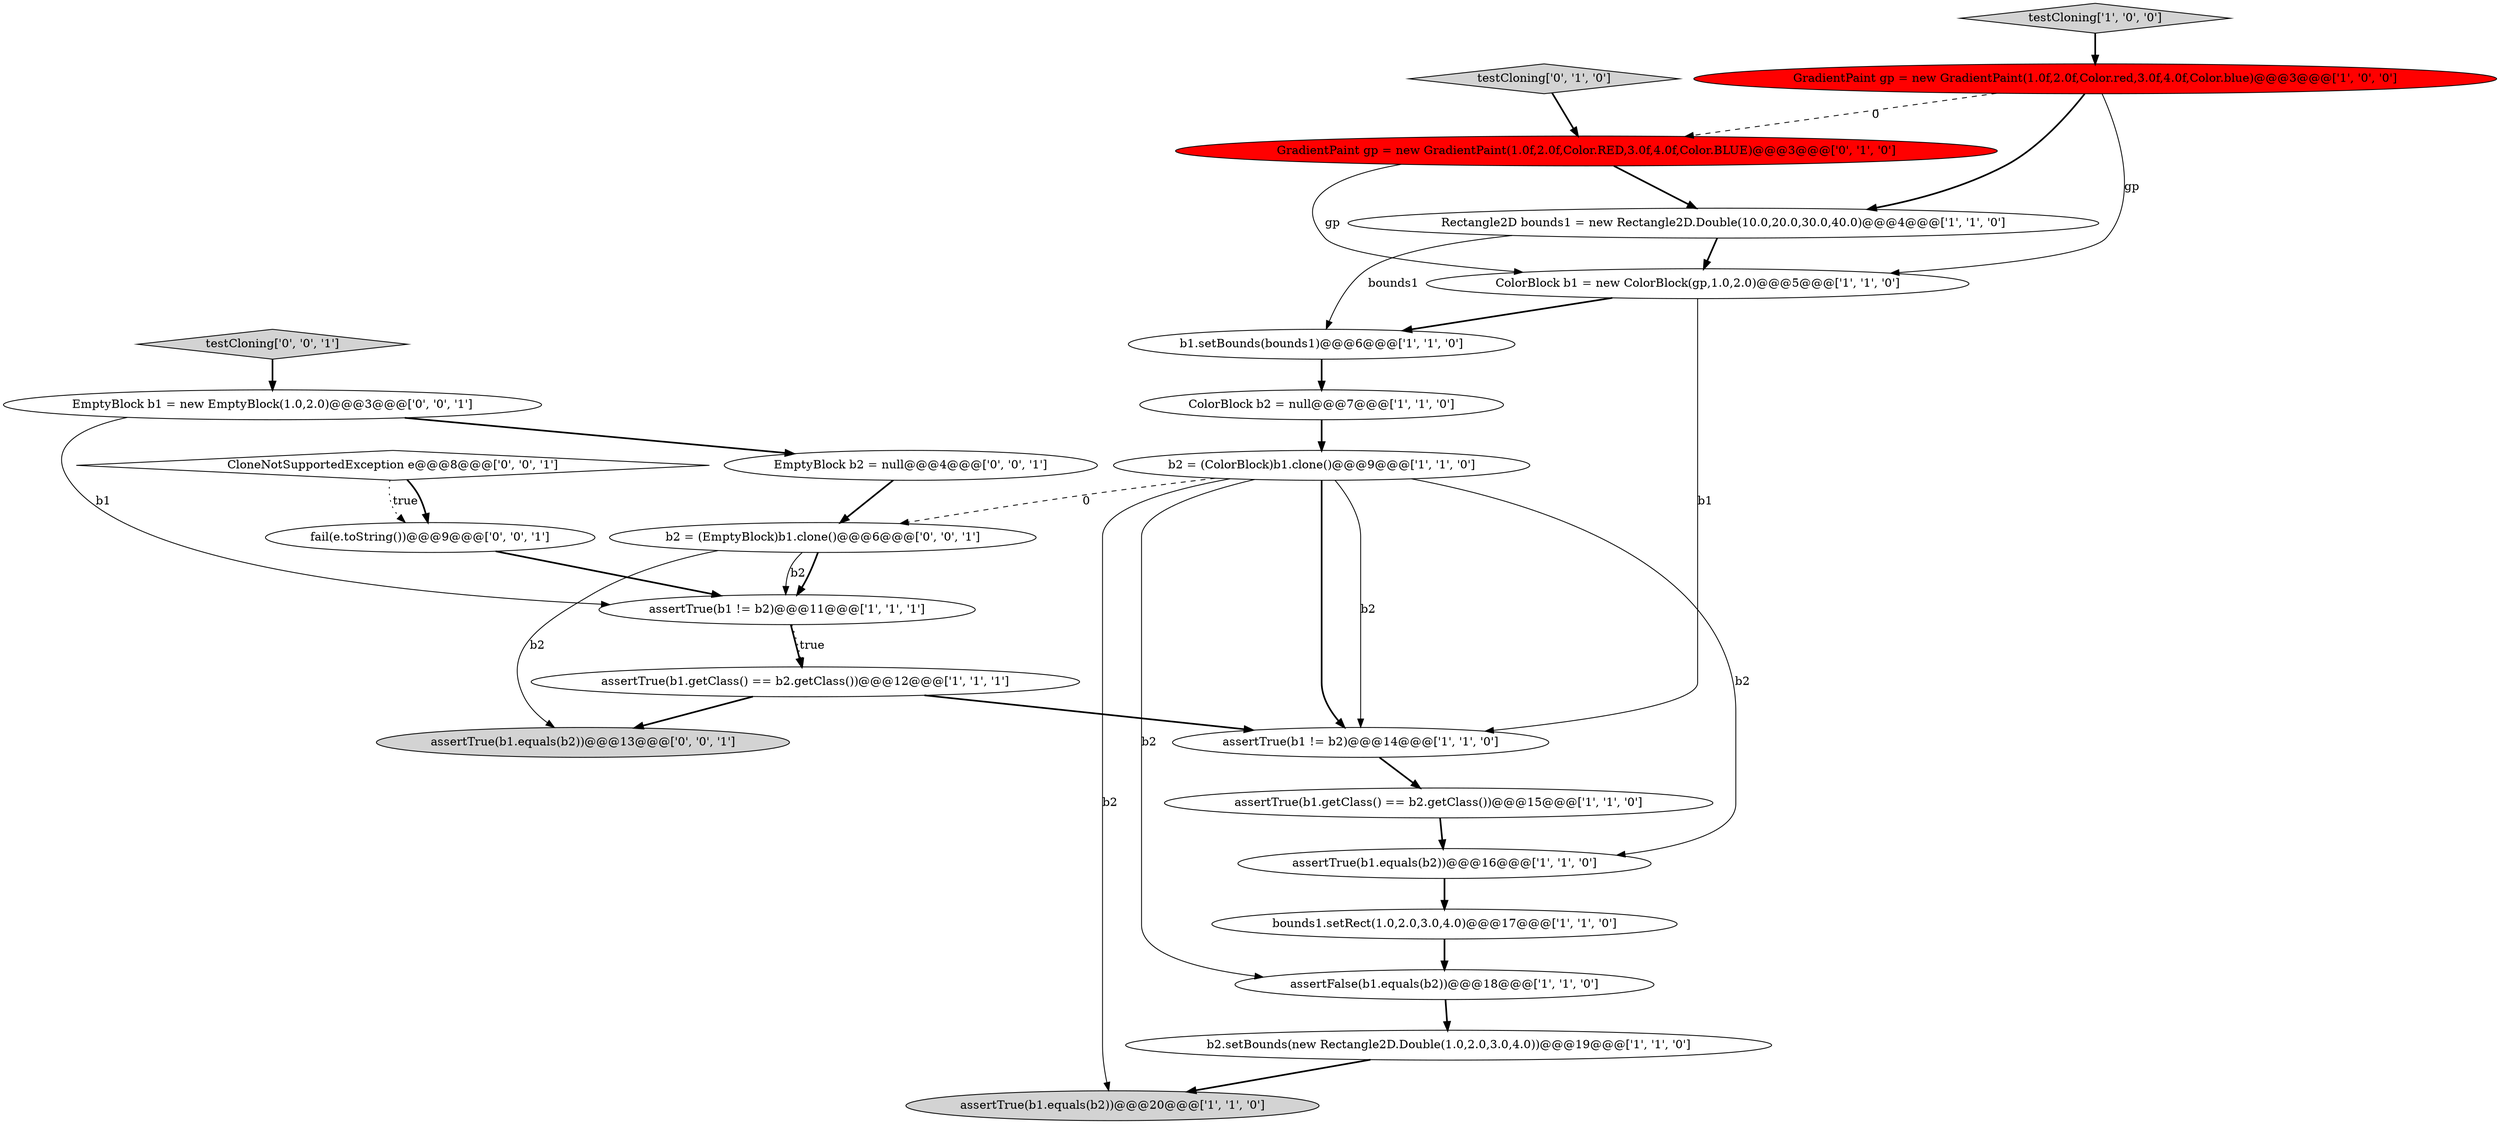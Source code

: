 digraph {
16 [style = filled, label = "GradientPaint gp = new GradientPaint(1.0f,2.0f,Color.RED,3.0f,4.0f,Color.BLUE)@@@3@@@['0', '1', '0']", fillcolor = red, shape = ellipse image = "AAA1AAABBB2BBB"];
4 [style = filled, label = "ColorBlock b1 = new ColorBlock(gp,1.0,2.0)@@@5@@@['1', '1', '0']", fillcolor = white, shape = ellipse image = "AAA0AAABBB1BBB"];
20 [style = filled, label = "fail(e.toString())@@@9@@@['0', '0', '1']", fillcolor = white, shape = ellipse image = "AAA0AAABBB3BBB"];
23 [style = filled, label = "EmptyBlock b2 = null@@@4@@@['0', '0', '1']", fillcolor = white, shape = ellipse image = "AAA0AAABBB3BBB"];
13 [style = filled, label = "ColorBlock b2 = null@@@7@@@['1', '1', '0']", fillcolor = white, shape = ellipse image = "AAA0AAABBB1BBB"];
8 [style = filled, label = "assertFalse(b1.equals(b2))@@@18@@@['1', '1', '0']", fillcolor = white, shape = ellipse image = "AAA0AAABBB1BBB"];
21 [style = filled, label = "EmptyBlock b1 = new EmptyBlock(1.0,2.0)@@@3@@@['0', '0', '1']", fillcolor = white, shape = ellipse image = "AAA0AAABBB3BBB"];
12 [style = filled, label = "assertTrue(b1.getClass() == b2.getClass())@@@12@@@['1', '1', '1']", fillcolor = white, shape = ellipse image = "AAA0AAABBB1BBB"];
6 [style = filled, label = "assertTrue(b1 != b2)@@@14@@@['1', '1', '0']", fillcolor = white, shape = ellipse image = "AAA0AAABBB1BBB"];
18 [style = filled, label = "testCloning['0', '0', '1']", fillcolor = lightgray, shape = diamond image = "AAA0AAABBB3BBB"];
5 [style = filled, label = "b2 = (ColorBlock)b1.clone()@@@9@@@['1', '1', '0']", fillcolor = white, shape = ellipse image = "AAA0AAABBB1BBB"];
17 [style = filled, label = "testCloning['0', '1', '0']", fillcolor = lightgray, shape = diamond image = "AAA0AAABBB2BBB"];
14 [style = filled, label = "assertTrue(b1 != b2)@@@11@@@['1', '1', '1']", fillcolor = white, shape = ellipse image = "AAA0AAABBB1BBB"];
15 [style = filled, label = "bounds1.setRect(1.0,2.0,3.0,4.0)@@@17@@@['1', '1', '0']", fillcolor = white, shape = ellipse image = "AAA0AAABBB1BBB"];
22 [style = filled, label = "b2 = (EmptyBlock)b1.clone()@@@6@@@['0', '0', '1']", fillcolor = white, shape = ellipse image = "AAA0AAABBB3BBB"];
7 [style = filled, label = "assertTrue(b1.getClass() == b2.getClass())@@@15@@@['1', '1', '0']", fillcolor = white, shape = ellipse image = "AAA0AAABBB1BBB"];
1 [style = filled, label = "b1.setBounds(bounds1)@@@6@@@['1', '1', '0']", fillcolor = white, shape = ellipse image = "AAA0AAABBB1BBB"];
9 [style = filled, label = "assertTrue(b1.equals(b2))@@@16@@@['1', '1', '0']", fillcolor = white, shape = ellipse image = "AAA0AAABBB1BBB"];
10 [style = filled, label = "testCloning['1', '0', '0']", fillcolor = lightgray, shape = diamond image = "AAA0AAABBB1BBB"];
11 [style = filled, label = "Rectangle2D bounds1 = new Rectangle2D.Double(10.0,20.0,30.0,40.0)@@@4@@@['1', '1', '0']", fillcolor = white, shape = ellipse image = "AAA0AAABBB1BBB"];
0 [style = filled, label = "GradientPaint gp = new GradientPaint(1.0f,2.0f,Color.red,3.0f,4.0f,Color.blue)@@@3@@@['1', '0', '0']", fillcolor = red, shape = ellipse image = "AAA1AAABBB1BBB"];
3 [style = filled, label = "b2.setBounds(new Rectangle2D.Double(1.0,2.0,3.0,4.0))@@@19@@@['1', '1', '0']", fillcolor = white, shape = ellipse image = "AAA0AAABBB1BBB"];
19 [style = filled, label = "CloneNotSupportedException e@@@8@@@['0', '0', '1']", fillcolor = white, shape = diamond image = "AAA0AAABBB3BBB"];
2 [style = filled, label = "assertTrue(b1.equals(b2))@@@20@@@['1', '1', '0']", fillcolor = lightgray, shape = ellipse image = "AAA0AAABBB1BBB"];
24 [style = filled, label = "assertTrue(b1.equals(b2))@@@13@@@['0', '0', '1']", fillcolor = lightgray, shape = ellipse image = "AAA0AAABBB3BBB"];
16->11 [style = bold, label=""];
5->6 [style = solid, label="b2"];
5->8 [style = solid, label="b2"];
14->12 [style = dotted, label="true"];
19->20 [style = dotted, label="true"];
11->1 [style = solid, label="bounds1"];
19->20 [style = bold, label=""];
0->4 [style = solid, label="gp"];
4->6 [style = solid, label="b1"];
11->4 [style = bold, label=""];
8->3 [style = bold, label=""];
0->16 [style = dashed, label="0"];
0->11 [style = bold, label=""];
22->14 [style = solid, label="b2"];
20->14 [style = bold, label=""];
12->24 [style = bold, label=""];
12->6 [style = bold, label=""];
1->13 [style = bold, label=""];
5->2 [style = solid, label="b2"];
5->9 [style = solid, label="b2"];
22->24 [style = solid, label="b2"];
7->9 [style = bold, label=""];
21->14 [style = solid, label="b1"];
23->22 [style = bold, label=""];
5->6 [style = bold, label=""];
3->2 [style = bold, label=""];
9->15 [style = bold, label=""];
14->12 [style = bold, label=""];
10->0 [style = bold, label=""];
13->5 [style = bold, label=""];
16->4 [style = solid, label="gp"];
4->1 [style = bold, label=""];
18->21 [style = bold, label=""];
6->7 [style = bold, label=""];
22->14 [style = bold, label=""];
15->8 [style = bold, label=""];
17->16 [style = bold, label=""];
21->23 [style = bold, label=""];
5->22 [style = dashed, label="0"];
}
